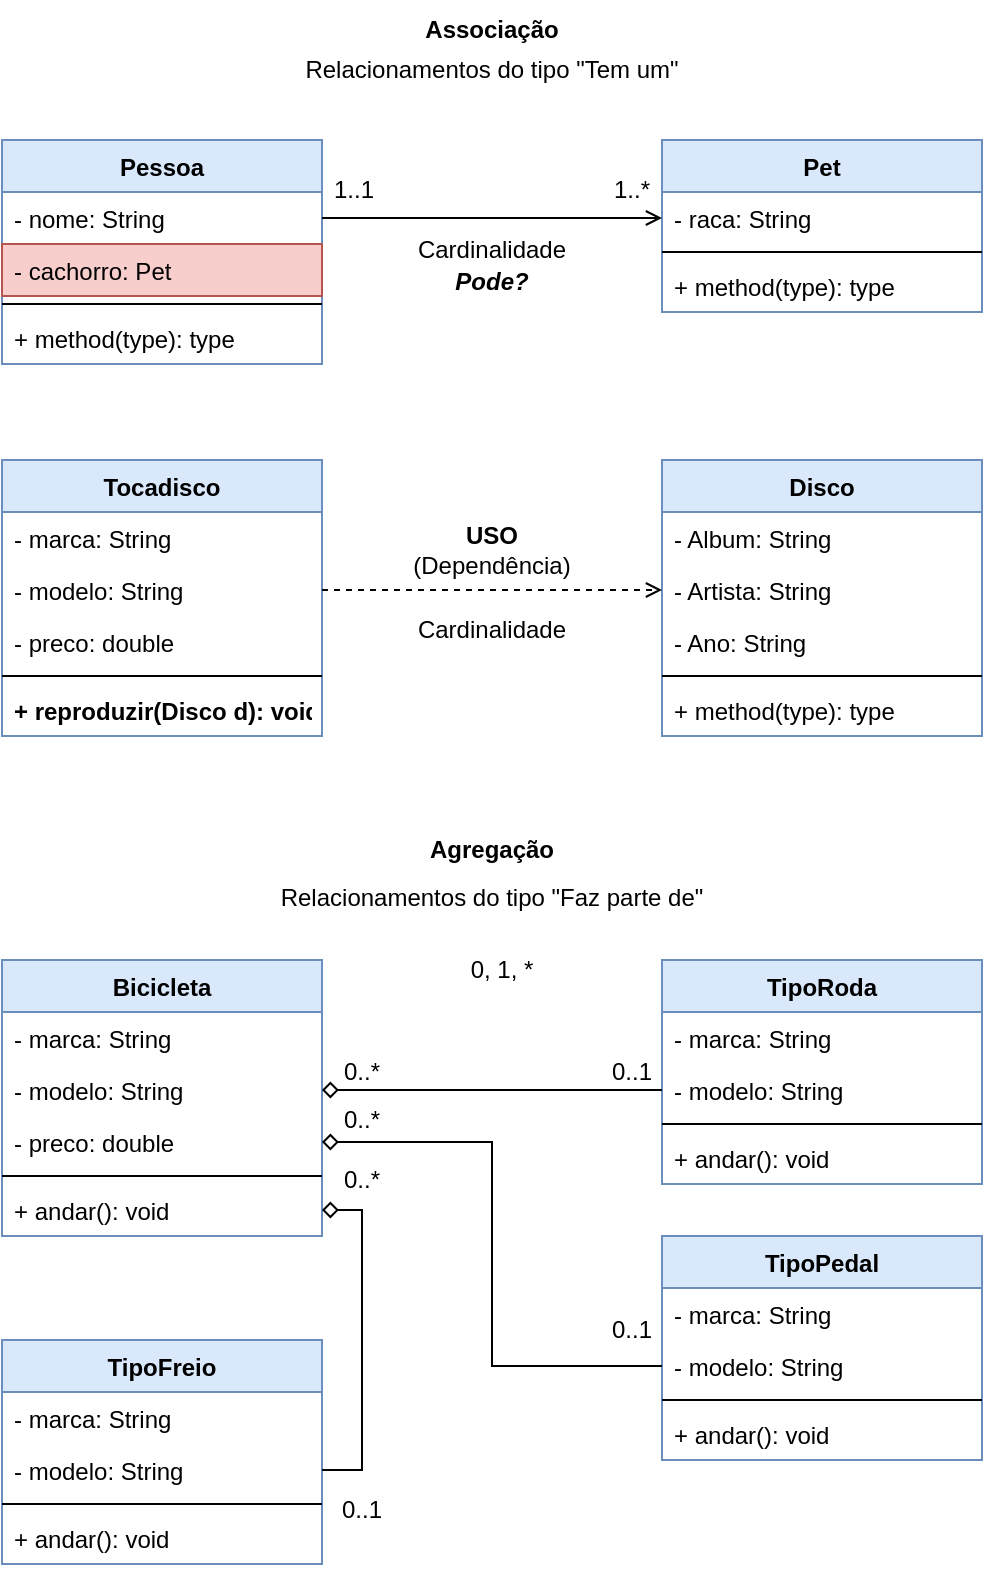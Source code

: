<mxfile version="18.0.6" type="device"><diagram id="tMITZX7cpuxD2em9o2jq" name="Page-1"><mxGraphModel dx="868" dy="490" grid="1" gridSize="10" guides="1" tooltips="1" connect="1" arrows="1" fold="1" page="1" pageScale="1" pageWidth="827" pageHeight="1169" math="0" shadow="0"><root><mxCell id="0"/><mxCell id="1" parent="0"/><mxCell id="y1Luyb7Gwnu4_Rg0YVY2-1" value="Pessoa" style="swimlane;fontStyle=1;align=center;verticalAlign=top;childLayout=stackLayout;horizontal=1;startSize=26;horizontalStack=0;resizeParent=1;resizeParentMax=0;resizeLast=0;collapsible=1;marginBottom=0;fillColor=#dae8fc;strokeColor=#6c8ebf;" parent="1" vertex="1"><mxGeometry x="30" y="80" width="160" height="112" as="geometry"/></mxCell><mxCell id="y1Luyb7Gwnu4_Rg0YVY2-2" value="- nome: String" style="text;strokeColor=none;fillColor=none;align=left;verticalAlign=top;spacingLeft=4;spacingRight=4;overflow=hidden;rotatable=0;points=[[0,0.5],[1,0.5]];portConstraint=eastwest;" parent="y1Luyb7Gwnu4_Rg0YVY2-1" vertex="1"><mxGeometry y="26" width="160" height="26" as="geometry"/></mxCell><mxCell id="y1Luyb7Gwnu4_Rg0YVY2-32" value="- cachorro: Pet" style="text;strokeColor=#b85450;fillColor=#f8cecc;align=left;verticalAlign=top;spacingLeft=4;spacingRight=4;overflow=hidden;rotatable=0;points=[[0,0.5],[1,0.5]];portConstraint=eastwest;" parent="y1Luyb7Gwnu4_Rg0YVY2-1" vertex="1"><mxGeometry y="52" width="160" height="26" as="geometry"/></mxCell><mxCell id="y1Luyb7Gwnu4_Rg0YVY2-3" value="" style="line;strokeWidth=1;fillColor=none;align=left;verticalAlign=middle;spacingTop=-1;spacingLeft=3;spacingRight=3;rotatable=0;labelPosition=right;points=[];portConstraint=eastwest;" parent="y1Luyb7Gwnu4_Rg0YVY2-1" vertex="1"><mxGeometry y="78" width="160" height="8" as="geometry"/></mxCell><mxCell id="y1Luyb7Gwnu4_Rg0YVY2-4" value="+ method(type): type" style="text;strokeColor=none;fillColor=none;align=left;verticalAlign=top;spacingLeft=4;spacingRight=4;overflow=hidden;rotatable=0;points=[[0,0.5],[1,0.5]];portConstraint=eastwest;" parent="y1Luyb7Gwnu4_Rg0YVY2-1" vertex="1"><mxGeometry y="86" width="160" height="26" as="geometry"/></mxCell><mxCell id="y1Luyb7Gwnu4_Rg0YVY2-5" value="Pet" style="swimlane;fontStyle=1;align=center;verticalAlign=top;childLayout=stackLayout;horizontal=1;startSize=26;horizontalStack=0;resizeParent=1;resizeParentMax=0;resizeLast=0;collapsible=1;marginBottom=0;fillColor=#dae8fc;strokeColor=#6c8ebf;" parent="1" vertex="1"><mxGeometry x="360" y="80" width="160" height="86" as="geometry"/></mxCell><mxCell id="y1Luyb7Gwnu4_Rg0YVY2-6" value="- raca: String" style="text;strokeColor=none;fillColor=none;align=left;verticalAlign=top;spacingLeft=4;spacingRight=4;overflow=hidden;rotatable=0;points=[[0,0.5],[1,0.5]];portConstraint=eastwest;" parent="y1Luyb7Gwnu4_Rg0YVY2-5" vertex="1"><mxGeometry y="26" width="160" height="26" as="geometry"/></mxCell><mxCell id="y1Luyb7Gwnu4_Rg0YVY2-7" value="" style="line;strokeWidth=1;fillColor=none;align=left;verticalAlign=middle;spacingTop=-1;spacingLeft=3;spacingRight=3;rotatable=0;labelPosition=right;points=[];portConstraint=eastwest;" parent="y1Luyb7Gwnu4_Rg0YVY2-5" vertex="1"><mxGeometry y="52" width="160" height="8" as="geometry"/></mxCell><mxCell id="y1Luyb7Gwnu4_Rg0YVY2-8" value="+ method(type): type" style="text;strokeColor=none;fillColor=none;align=left;verticalAlign=top;spacingLeft=4;spacingRight=4;overflow=hidden;rotatable=0;points=[[0,0.5],[1,0.5]];portConstraint=eastwest;" parent="y1Luyb7Gwnu4_Rg0YVY2-5" vertex="1"><mxGeometry y="60" width="160" height="26" as="geometry"/></mxCell><mxCell id="y1Luyb7Gwnu4_Rg0YVY2-9" style="edgeStyle=orthogonalEdgeStyle;rounded=0;orthogonalLoop=1;jettySize=auto;html=1;exitX=1;exitY=0.5;exitDx=0;exitDy=0;entryX=0;entryY=0.5;entryDx=0;entryDy=0;endArrow=open;endFill=0;" parent="1" source="y1Luyb7Gwnu4_Rg0YVY2-2" target="y1Luyb7Gwnu4_Rg0YVY2-6" edge="1"><mxGeometry relative="1" as="geometry"/></mxCell><mxCell id="y1Luyb7Gwnu4_Rg0YVY2-10" value="Associação" style="text;html=1;strokeColor=none;fillColor=none;align=center;verticalAlign=middle;whiteSpace=wrap;rounded=0;fontStyle=1" parent="1" vertex="1"><mxGeometry x="245" y="10" width="60" height="30" as="geometry"/></mxCell><mxCell id="y1Luyb7Gwnu4_Rg0YVY2-16" value="Cardinalidade" style="text;html=1;strokeColor=none;fillColor=none;align=center;verticalAlign=middle;whiteSpace=wrap;rounded=0;fontStyle=0" parent="1" vertex="1"><mxGeometry x="230" y="120" width="90" height="30" as="geometry"/></mxCell><mxCell id="y1Luyb7Gwnu4_Rg0YVY2-17" value="&lt;b&gt;&lt;i&gt;Pode?&lt;/i&gt;&lt;/b&gt;" style="text;html=1;strokeColor=none;fillColor=none;align=center;verticalAlign=middle;whiteSpace=wrap;rounded=0;fontStyle=0" parent="1" vertex="1"><mxGeometry x="230" y="136" width="90" height="30" as="geometry"/></mxCell><mxCell id="y1Luyb7Gwnu4_Rg0YVY2-18" value="1..*" style="text;html=1;strokeColor=none;fillColor=none;align=center;verticalAlign=middle;whiteSpace=wrap;rounded=0;fontStyle=0" parent="1" vertex="1"><mxGeometry x="335" y="90" width="20" height="30" as="geometry"/></mxCell><mxCell id="y1Luyb7Gwnu4_Rg0YVY2-19" value="1..1" style="text;html=1;strokeColor=none;fillColor=none;align=center;verticalAlign=middle;whiteSpace=wrap;rounded=0;fontStyle=0" parent="1" vertex="1"><mxGeometry x="196" y="90" width="20" height="30" as="geometry"/></mxCell><mxCell id="y1Luyb7Gwnu4_Rg0YVY2-20" value="Tocadisco" style="swimlane;fontStyle=1;align=center;verticalAlign=top;childLayout=stackLayout;horizontal=1;startSize=26;horizontalStack=0;resizeParent=1;resizeParentMax=0;resizeLast=0;collapsible=1;marginBottom=0;fillColor=#dae8fc;strokeColor=#6c8ebf;" parent="1" vertex="1"><mxGeometry x="30" y="240" width="160" height="138" as="geometry"/></mxCell><mxCell id="y1Luyb7Gwnu4_Rg0YVY2-21" value="- marca: String" style="text;strokeColor=none;fillColor=none;align=left;verticalAlign=top;spacingLeft=4;spacingRight=4;overflow=hidden;rotatable=0;points=[[0,0.5],[1,0.5]];portConstraint=eastwest;" parent="y1Luyb7Gwnu4_Rg0YVY2-20" vertex="1"><mxGeometry y="26" width="160" height="26" as="geometry"/></mxCell><mxCell id="y1Luyb7Gwnu4_Rg0YVY2-28" value="- modelo: String" style="text;strokeColor=none;fillColor=none;align=left;verticalAlign=top;spacingLeft=4;spacingRight=4;overflow=hidden;rotatable=0;points=[[0,0.5],[1,0.5]];portConstraint=eastwest;" parent="y1Luyb7Gwnu4_Rg0YVY2-20" vertex="1"><mxGeometry y="52" width="160" height="26" as="geometry"/></mxCell><mxCell id="y1Luyb7Gwnu4_Rg0YVY2-29" value="- preco: double" style="text;strokeColor=none;fillColor=none;align=left;verticalAlign=top;spacingLeft=4;spacingRight=4;overflow=hidden;rotatable=0;points=[[0,0.5],[1,0.5]];portConstraint=eastwest;" parent="y1Luyb7Gwnu4_Rg0YVY2-20" vertex="1"><mxGeometry y="78" width="160" height="26" as="geometry"/></mxCell><mxCell id="y1Luyb7Gwnu4_Rg0YVY2-22" value="" style="line;strokeWidth=1;fillColor=none;align=left;verticalAlign=middle;spacingTop=-1;spacingLeft=3;spacingRight=3;rotatable=0;labelPosition=right;points=[];portConstraint=eastwest;" parent="y1Luyb7Gwnu4_Rg0YVY2-20" vertex="1"><mxGeometry y="104" width="160" height="8" as="geometry"/></mxCell><mxCell id="y1Luyb7Gwnu4_Rg0YVY2-23" value="+ reproduzir(Disco d): void" style="text;strokeColor=none;fillColor=none;align=left;verticalAlign=top;spacingLeft=4;spacingRight=4;overflow=hidden;rotatable=0;points=[[0,0.5],[1,0.5]];portConstraint=eastwest;fontStyle=1" parent="y1Luyb7Gwnu4_Rg0YVY2-20" vertex="1"><mxGeometry y="112" width="160" height="26" as="geometry"/></mxCell><mxCell id="y1Luyb7Gwnu4_Rg0YVY2-24" value="Disco" style="swimlane;fontStyle=1;align=center;verticalAlign=top;childLayout=stackLayout;horizontal=1;startSize=26;horizontalStack=0;resizeParent=1;resizeParentMax=0;resizeLast=0;collapsible=1;marginBottom=0;fillColor=#dae8fc;strokeColor=#6c8ebf;" parent="1" vertex="1"><mxGeometry x="360" y="240" width="160" height="138" as="geometry"/></mxCell><mxCell id="y1Luyb7Gwnu4_Rg0YVY2-31" value="- Album: String" style="text;strokeColor=none;fillColor=none;align=left;verticalAlign=top;spacingLeft=4;spacingRight=4;overflow=hidden;rotatable=0;points=[[0,0.5],[1,0.5]];portConstraint=eastwest;" parent="y1Luyb7Gwnu4_Rg0YVY2-24" vertex="1"><mxGeometry y="26" width="160" height="26" as="geometry"/></mxCell><mxCell id="y1Luyb7Gwnu4_Rg0YVY2-30" value="- Artista: String" style="text;strokeColor=none;fillColor=none;align=left;verticalAlign=top;spacingLeft=4;spacingRight=4;overflow=hidden;rotatable=0;points=[[0,0.5],[1,0.5]];portConstraint=eastwest;" parent="y1Luyb7Gwnu4_Rg0YVY2-24" vertex="1"><mxGeometry y="52" width="160" height="26" as="geometry"/></mxCell><mxCell id="y1Luyb7Gwnu4_Rg0YVY2-25" value="- Ano: String" style="text;strokeColor=none;fillColor=none;align=left;verticalAlign=top;spacingLeft=4;spacingRight=4;overflow=hidden;rotatable=0;points=[[0,0.5],[1,0.5]];portConstraint=eastwest;" parent="y1Luyb7Gwnu4_Rg0YVY2-24" vertex="1"><mxGeometry y="78" width="160" height="26" as="geometry"/></mxCell><mxCell id="y1Luyb7Gwnu4_Rg0YVY2-26" value="" style="line;strokeWidth=1;fillColor=none;align=left;verticalAlign=middle;spacingTop=-1;spacingLeft=3;spacingRight=3;rotatable=0;labelPosition=right;points=[];portConstraint=eastwest;" parent="y1Luyb7Gwnu4_Rg0YVY2-24" vertex="1"><mxGeometry y="104" width="160" height="8" as="geometry"/></mxCell><mxCell id="y1Luyb7Gwnu4_Rg0YVY2-27" value="+ method(type): type" style="text;strokeColor=none;fillColor=none;align=left;verticalAlign=top;spacingLeft=4;spacingRight=4;overflow=hidden;rotatable=0;points=[[0,0.5],[1,0.5]];portConstraint=eastwest;" parent="y1Luyb7Gwnu4_Rg0YVY2-24" vertex="1"><mxGeometry y="112" width="160" height="26" as="geometry"/></mxCell><mxCell id="y1Luyb7Gwnu4_Rg0YVY2-33" style="edgeStyle=orthogonalEdgeStyle;rounded=0;orthogonalLoop=1;jettySize=auto;html=1;exitX=1;exitY=0.5;exitDx=0;exitDy=0;entryX=0;entryY=0.5;entryDx=0;entryDy=0;endArrow=open;endFill=0;dashed=1;" parent="1" source="y1Luyb7Gwnu4_Rg0YVY2-28" target="y1Luyb7Gwnu4_Rg0YVY2-30" edge="1"><mxGeometry relative="1" as="geometry"/></mxCell><mxCell id="y1Luyb7Gwnu4_Rg0YVY2-34" value="Cardinalidade" style="text;html=1;strokeColor=none;fillColor=none;align=center;verticalAlign=middle;whiteSpace=wrap;rounded=0;fontStyle=0" parent="1" vertex="1"><mxGeometry x="230" y="310" width="90" height="30" as="geometry"/></mxCell><mxCell id="y1Luyb7Gwnu4_Rg0YVY2-35" value="&lt;b&gt;USO&lt;/b&gt; (Dependência)" style="text;html=1;strokeColor=none;fillColor=none;align=center;verticalAlign=middle;whiteSpace=wrap;rounded=0;fontStyle=0" parent="1" vertex="1"><mxGeometry x="230" y="270" width="90" height="30" as="geometry"/></mxCell><mxCell id="y1Luyb7Gwnu4_Rg0YVY2-36" value="Agregação" style="text;html=1;strokeColor=none;fillColor=none;align=center;verticalAlign=middle;whiteSpace=wrap;rounded=0;fontStyle=1" parent="1" vertex="1"><mxGeometry x="245" y="420" width="60" height="30" as="geometry"/></mxCell><mxCell id="y1Luyb7Gwnu4_Rg0YVY2-37" value="Bicicleta" style="swimlane;fontStyle=1;align=center;verticalAlign=top;childLayout=stackLayout;horizontal=1;startSize=26;horizontalStack=0;resizeParent=1;resizeParentMax=0;resizeLast=0;collapsible=1;marginBottom=0;fillColor=#dae8fc;strokeColor=#6c8ebf;" parent="1" vertex="1"><mxGeometry x="30" y="490" width="160" height="138" as="geometry"/></mxCell><mxCell id="y1Luyb7Gwnu4_Rg0YVY2-38" value="- marca: String" style="text;strokeColor=none;fillColor=none;align=left;verticalAlign=top;spacingLeft=4;spacingRight=4;overflow=hidden;rotatable=0;points=[[0,0.5],[1,0.5]];portConstraint=eastwest;" parent="y1Luyb7Gwnu4_Rg0YVY2-37" vertex="1"><mxGeometry y="26" width="160" height="26" as="geometry"/></mxCell><mxCell id="y1Luyb7Gwnu4_Rg0YVY2-43" value="- modelo: String" style="text;strokeColor=none;fillColor=none;align=left;verticalAlign=top;spacingLeft=4;spacingRight=4;overflow=hidden;rotatable=0;points=[[0,0.5],[1,0.5]];portConstraint=eastwest;" parent="y1Luyb7Gwnu4_Rg0YVY2-37" vertex="1"><mxGeometry y="52" width="160" height="26" as="geometry"/></mxCell><mxCell id="y1Luyb7Gwnu4_Rg0YVY2-44" value="- preco: double" style="text;strokeColor=none;fillColor=none;align=left;verticalAlign=top;spacingLeft=4;spacingRight=4;overflow=hidden;rotatable=0;points=[[0,0.5],[1,0.5]];portConstraint=eastwest;" parent="y1Luyb7Gwnu4_Rg0YVY2-37" vertex="1"><mxGeometry y="78" width="160" height="26" as="geometry"/></mxCell><mxCell id="y1Luyb7Gwnu4_Rg0YVY2-39" value="" style="line;strokeWidth=1;fillColor=none;align=left;verticalAlign=middle;spacingTop=-1;spacingLeft=3;spacingRight=3;rotatable=0;labelPosition=right;points=[];portConstraint=eastwest;" parent="y1Luyb7Gwnu4_Rg0YVY2-37" vertex="1"><mxGeometry y="104" width="160" height="8" as="geometry"/></mxCell><mxCell id="y1Luyb7Gwnu4_Rg0YVY2-40" value="+ andar(): void" style="text;strokeColor=none;fillColor=none;align=left;verticalAlign=top;spacingLeft=4;spacingRight=4;overflow=hidden;rotatable=0;points=[[0,0.5],[1,0.5]];portConstraint=eastwest;" parent="y1Luyb7Gwnu4_Rg0YVY2-37" vertex="1"><mxGeometry y="112" width="160" height="26" as="geometry"/></mxCell><mxCell id="y1Luyb7Gwnu4_Rg0YVY2-41" value="&lt;span style=&quot;font-weight: normal;&quot;&gt;Relacionamentos do tipo &quot;Tem um&quot;&lt;/span&gt;" style="text;html=1;strokeColor=none;fillColor=none;align=center;verticalAlign=middle;whiteSpace=wrap;rounded=0;fontStyle=1" parent="1" vertex="1"><mxGeometry x="145" y="30" width="260" height="30" as="geometry"/></mxCell><mxCell id="y1Luyb7Gwnu4_Rg0YVY2-42" value="&lt;span style=&quot;font-weight: normal;&quot;&gt;Relacionamentos do tipo &quot;Faz parte de&quot;&lt;/span&gt;" style="text;html=1;strokeColor=none;fillColor=none;align=center;verticalAlign=middle;whiteSpace=wrap;rounded=0;fontStyle=1" parent="1" vertex="1"><mxGeometry x="145" y="444" width="260" height="30" as="geometry"/></mxCell><mxCell id="y1Luyb7Gwnu4_Rg0YVY2-45" value="TipoRoda" style="swimlane;fontStyle=1;align=center;verticalAlign=top;childLayout=stackLayout;horizontal=1;startSize=26;horizontalStack=0;resizeParent=1;resizeParentMax=0;resizeLast=0;collapsible=1;marginBottom=0;fillColor=#dae8fc;strokeColor=#6c8ebf;" parent="1" vertex="1"><mxGeometry x="360" y="490" width="160" height="112" as="geometry"/></mxCell><mxCell id="y1Luyb7Gwnu4_Rg0YVY2-46" value="- marca: String" style="text;strokeColor=none;fillColor=none;align=left;verticalAlign=top;spacingLeft=4;spacingRight=4;overflow=hidden;rotatable=0;points=[[0,0.5],[1,0.5]];portConstraint=eastwest;" parent="y1Luyb7Gwnu4_Rg0YVY2-45" vertex="1"><mxGeometry y="26" width="160" height="26" as="geometry"/></mxCell><mxCell id="y1Luyb7Gwnu4_Rg0YVY2-47" value="- modelo: String" style="text;strokeColor=none;fillColor=none;align=left;verticalAlign=top;spacingLeft=4;spacingRight=4;overflow=hidden;rotatable=0;points=[[0,0.5],[1,0.5]];portConstraint=eastwest;" parent="y1Luyb7Gwnu4_Rg0YVY2-45" vertex="1"><mxGeometry y="52" width="160" height="26" as="geometry"/></mxCell><mxCell id="y1Luyb7Gwnu4_Rg0YVY2-49" value="" style="line;strokeWidth=1;fillColor=none;align=left;verticalAlign=middle;spacingTop=-1;spacingLeft=3;spacingRight=3;rotatable=0;labelPosition=right;points=[];portConstraint=eastwest;" parent="y1Luyb7Gwnu4_Rg0YVY2-45" vertex="1"><mxGeometry y="78" width="160" height="8" as="geometry"/></mxCell><mxCell id="y1Luyb7Gwnu4_Rg0YVY2-50" value="+ andar(): void" style="text;strokeColor=none;fillColor=none;align=left;verticalAlign=top;spacingLeft=4;spacingRight=4;overflow=hidden;rotatable=0;points=[[0,0.5],[1,0.5]];portConstraint=eastwest;" parent="y1Luyb7Gwnu4_Rg0YVY2-45" vertex="1"><mxGeometry y="86" width="160" height="26" as="geometry"/></mxCell><mxCell id="y1Luyb7Gwnu4_Rg0YVY2-51" style="edgeStyle=orthogonalEdgeStyle;rounded=0;orthogonalLoop=1;jettySize=auto;html=1;exitX=1;exitY=0.5;exitDx=0;exitDy=0;entryX=0;entryY=0.5;entryDx=0;entryDy=0;endArrow=none;endFill=0;startArrow=diamond;startFill=0;" parent="1" source="y1Luyb7Gwnu4_Rg0YVY2-43" target="y1Luyb7Gwnu4_Rg0YVY2-47" edge="1"><mxGeometry relative="1" as="geometry"/></mxCell><mxCell id="y1Luyb7Gwnu4_Rg0YVY2-52" value="0..*" style="text;html=1;strokeColor=none;fillColor=none;align=center;verticalAlign=middle;whiteSpace=wrap;rounded=0;fontStyle=0" parent="1" vertex="1"><mxGeometry x="200" y="531" width="20" height="30" as="geometry"/></mxCell><mxCell id="y1Luyb7Gwnu4_Rg0YVY2-53" value="0..1" style="text;html=1;strokeColor=none;fillColor=none;align=center;verticalAlign=middle;whiteSpace=wrap;rounded=0;fontStyle=0" parent="1" vertex="1"><mxGeometry x="335" y="531" width="20" height="30" as="geometry"/></mxCell><mxCell id="y1Luyb7Gwnu4_Rg0YVY2-55" value="TipoPedal" style="swimlane;fontStyle=1;align=center;verticalAlign=top;childLayout=stackLayout;horizontal=1;startSize=26;horizontalStack=0;resizeParent=1;resizeParentMax=0;resizeLast=0;collapsible=1;marginBottom=0;fillColor=#dae8fc;strokeColor=#6c8ebf;" parent="1" vertex="1"><mxGeometry x="360" y="628" width="160" height="112" as="geometry"/></mxCell><mxCell id="y1Luyb7Gwnu4_Rg0YVY2-56" value="- marca: String" style="text;strokeColor=none;fillColor=none;align=left;verticalAlign=top;spacingLeft=4;spacingRight=4;overflow=hidden;rotatable=0;points=[[0,0.5],[1,0.5]];portConstraint=eastwest;" parent="y1Luyb7Gwnu4_Rg0YVY2-55" vertex="1"><mxGeometry y="26" width="160" height="26" as="geometry"/></mxCell><mxCell id="y1Luyb7Gwnu4_Rg0YVY2-57" value="- modelo: String" style="text;strokeColor=none;fillColor=none;align=left;verticalAlign=top;spacingLeft=4;spacingRight=4;overflow=hidden;rotatable=0;points=[[0,0.5],[1,0.5]];portConstraint=eastwest;" parent="y1Luyb7Gwnu4_Rg0YVY2-55" vertex="1"><mxGeometry y="52" width="160" height="26" as="geometry"/></mxCell><mxCell id="y1Luyb7Gwnu4_Rg0YVY2-58" value="" style="line;strokeWidth=1;fillColor=none;align=left;verticalAlign=middle;spacingTop=-1;spacingLeft=3;spacingRight=3;rotatable=0;labelPosition=right;points=[];portConstraint=eastwest;" parent="y1Luyb7Gwnu4_Rg0YVY2-55" vertex="1"><mxGeometry y="78" width="160" height="8" as="geometry"/></mxCell><mxCell id="y1Luyb7Gwnu4_Rg0YVY2-59" value="+ andar(): void" style="text;strokeColor=none;fillColor=none;align=left;verticalAlign=top;spacingLeft=4;spacingRight=4;overflow=hidden;rotatable=0;points=[[0,0.5],[1,0.5]];portConstraint=eastwest;" parent="y1Luyb7Gwnu4_Rg0YVY2-55" vertex="1"><mxGeometry y="86" width="160" height="26" as="geometry"/></mxCell><mxCell id="y1Luyb7Gwnu4_Rg0YVY2-60" style="edgeStyle=orthogonalEdgeStyle;rounded=0;orthogonalLoop=1;jettySize=auto;html=1;exitX=1;exitY=0.5;exitDx=0;exitDy=0;entryX=0;entryY=0.5;entryDx=0;entryDy=0;startArrow=diamond;startFill=0;endArrow=none;endFill=0;" parent="1" source="y1Luyb7Gwnu4_Rg0YVY2-44" target="y1Luyb7Gwnu4_Rg0YVY2-57" edge="1"><mxGeometry relative="1" as="geometry"/></mxCell><mxCell id="y1Luyb7Gwnu4_Rg0YVY2-61" value="0..1" style="text;html=1;strokeColor=none;fillColor=none;align=center;verticalAlign=middle;whiteSpace=wrap;rounded=0;fontStyle=0" parent="1" vertex="1"><mxGeometry x="335" y="660" width="20" height="30" as="geometry"/></mxCell><mxCell id="y1Luyb7Gwnu4_Rg0YVY2-62" value="0..*" style="text;html=1;strokeColor=none;fillColor=none;align=center;verticalAlign=middle;whiteSpace=wrap;rounded=0;fontStyle=0" parent="1" vertex="1"><mxGeometry x="200" y="555" width="20" height="30" as="geometry"/></mxCell><mxCell id="y1Luyb7Gwnu4_Rg0YVY2-63" value="TipoFreio" style="swimlane;fontStyle=1;align=center;verticalAlign=top;childLayout=stackLayout;horizontal=1;startSize=26;horizontalStack=0;resizeParent=1;resizeParentMax=0;resizeLast=0;collapsible=1;marginBottom=0;fillColor=#dae8fc;strokeColor=#6c8ebf;" parent="1" vertex="1"><mxGeometry x="30" y="680" width="160" height="112" as="geometry"/></mxCell><mxCell id="y1Luyb7Gwnu4_Rg0YVY2-64" value="- marca: String" style="text;strokeColor=none;fillColor=none;align=left;verticalAlign=top;spacingLeft=4;spacingRight=4;overflow=hidden;rotatable=0;points=[[0,0.5],[1,0.5]];portConstraint=eastwest;" parent="y1Luyb7Gwnu4_Rg0YVY2-63" vertex="1"><mxGeometry y="26" width="160" height="26" as="geometry"/></mxCell><mxCell id="y1Luyb7Gwnu4_Rg0YVY2-65" value="- modelo: String" style="text;strokeColor=none;fillColor=none;align=left;verticalAlign=top;spacingLeft=4;spacingRight=4;overflow=hidden;rotatable=0;points=[[0,0.5],[1,0.5]];portConstraint=eastwest;" parent="y1Luyb7Gwnu4_Rg0YVY2-63" vertex="1"><mxGeometry y="52" width="160" height="26" as="geometry"/></mxCell><mxCell id="y1Luyb7Gwnu4_Rg0YVY2-66" value="" style="line;strokeWidth=1;fillColor=none;align=left;verticalAlign=middle;spacingTop=-1;spacingLeft=3;spacingRight=3;rotatable=0;labelPosition=right;points=[];portConstraint=eastwest;" parent="y1Luyb7Gwnu4_Rg0YVY2-63" vertex="1"><mxGeometry y="78" width="160" height="8" as="geometry"/></mxCell><mxCell id="y1Luyb7Gwnu4_Rg0YVY2-67" value="+ andar(): void" style="text;strokeColor=none;fillColor=none;align=left;verticalAlign=top;spacingLeft=4;spacingRight=4;overflow=hidden;rotatable=0;points=[[0,0.5],[1,0.5]];portConstraint=eastwest;" parent="y1Luyb7Gwnu4_Rg0YVY2-63" vertex="1"><mxGeometry y="86" width="160" height="26" as="geometry"/></mxCell><mxCell id="y1Luyb7Gwnu4_Rg0YVY2-68" style="edgeStyle=orthogonalEdgeStyle;rounded=0;orthogonalLoop=1;jettySize=auto;html=1;exitX=1;exitY=0.5;exitDx=0;exitDy=0;entryX=1;entryY=0.5;entryDx=0;entryDy=0;startArrow=diamond;startFill=0;endArrow=none;endFill=0;" parent="1" source="y1Luyb7Gwnu4_Rg0YVY2-40" target="y1Luyb7Gwnu4_Rg0YVY2-65" edge="1"><mxGeometry relative="1" as="geometry"/></mxCell><mxCell id="y1Luyb7Gwnu4_Rg0YVY2-69" value="0..*" style="text;html=1;strokeColor=none;fillColor=none;align=center;verticalAlign=middle;whiteSpace=wrap;rounded=0;fontStyle=0" parent="1" vertex="1"><mxGeometry x="200" y="585" width="20" height="30" as="geometry"/></mxCell><mxCell id="y1Luyb7Gwnu4_Rg0YVY2-70" value="0..1" style="text;html=1;strokeColor=none;fillColor=none;align=center;verticalAlign=middle;whiteSpace=wrap;rounded=0;fontStyle=0" parent="1" vertex="1"><mxGeometry x="200" y="750" width="20" height="30" as="geometry"/></mxCell><mxCell id="y1Luyb7Gwnu4_Rg0YVY2-72" value="0, 1, *" style="text;html=1;strokeColor=none;fillColor=none;align=center;verticalAlign=middle;whiteSpace=wrap;rounded=0;fontStyle=0" parent="1" vertex="1"><mxGeometry x="240" y="480" width="80" height="30" as="geometry"/></mxCell></root></mxGraphModel></diagram></mxfile>